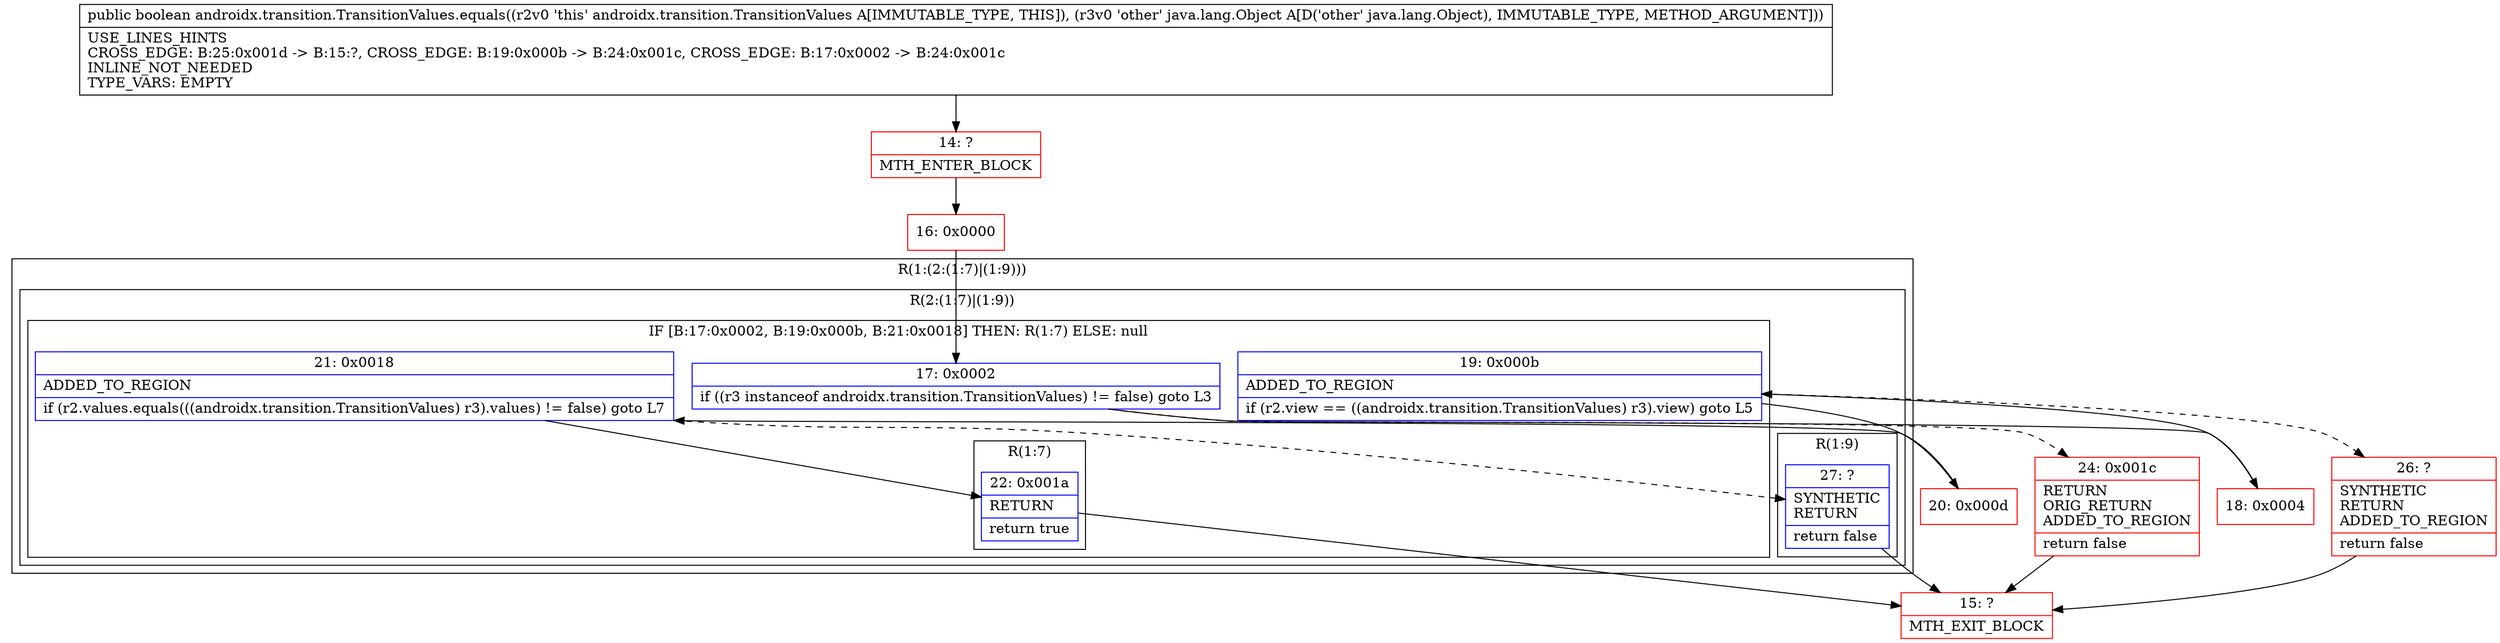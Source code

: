 digraph "CFG forandroidx.transition.TransitionValues.equals(Ljava\/lang\/Object;)Z" {
subgraph cluster_Region_1130554643 {
label = "R(1:(2:(1:7)|(1:9)))";
node [shape=record,color=blue];
subgraph cluster_Region_467583574 {
label = "R(2:(1:7)|(1:9))";
node [shape=record,color=blue];
subgraph cluster_IfRegion_755989369 {
label = "IF [B:17:0x0002, B:19:0x000b, B:21:0x0018] THEN: R(1:7) ELSE: null";
node [shape=record,color=blue];
Node_17 [shape=record,label="{17\:\ 0x0002|if ((r3 instanceof androidx.transition.TransitionValues) != false) goto L3\l}"];
Node_19 [shape=record,label="{19\:\ 0x000b|ADDED_TO_REGION\l|if (r2.view == ((androidx.transition.TransitionValues) r3).view) goto L5\l}"];
Node_21 [shape=record,label="{21\:\ 0x0018|ADDED_TO_REGION\l|if (r2.values.equals(((androidx.transition.TransitionValues) r3).values) != false) goto L7\l}"];
subgraph cluster_Region_1521734782 {
label = "R(1:7)";
node [shape=record,color=blue];
Node_22 [shape=record,label="{22\:\ 0x001a|RETURN\l|return true\l}"];
}
}
subgraph cluster_Region_246278214 {
label = "R(1:9)";
node [shape=record,color=blue];
Node_27 [shape=record,label="{27\:\ ?|SYNTHETIC\lRETURN\l|return false\l}"];
}
}
}
Node_14 [shape=record,color=red,label="{14\:\ ?|MTH_ENTER_BLOCK\l}"];
Node_16 [shape=record,color=red,label="{16\:\ 0x0000}"];
Node_18 [shape=record,color=red,label="{18\:\ 0x0004}"];
Node_20 [shape=record,color=red,label="{20\:\ 0x000d}"];
Node_15 [shape=record,color=red,label="{15\:\ ?|MTH_EXIT_BLOCK\l}"];
Node_26 [shape=record,color=red,label="{26\:\ ?|SYNTHETIC\lRETURN\lADDED_TO_REGION\l|return false\l}"];
Node_24 [shape=record,color=red,label="{24\:\ 0x001c|RETURN\lORIG_RETURN\lADDED_TO_REGION\l|return false\l}"];
MethodNode[shape=record,label="{public boolean androidx.transition.TransitionValues.equals((r2v0 'this' androidx.transition.TransitionValues A[IMMUTABLE_TYPE, THIS]), (r3v0 'other' java.lang.Object A[D('other' java.lang.Object), IMMUTABLE_TYPE, METHOD_ARGUMENT]))  | USE_LINES_HINTS\lCROSS_EDGE: B:25:0x001d \-\> B:15:?, CROSS_EDGE: B:19:0x000b \-\> B:24:0x001c, CROSS_EDGE: B:17:0x0002 \-\> B:24:0x001c\lINLINE_NOT_NEEDED\lTYPE_VARS: EMPTY\l}"];
MethodNode -> Node_14;Node_17 -> Node_18;
Node_17 -> Node_24[style=dashed];
Node_19 -> Node_20;
Node_19 -> Node_26[style=dashed];
Node_21 -> Node_22;
Node_21 -> Node_27[style=dashed];
Node_22 -> Node_15;
Node_27 -> Node_15;
Node_14 -> Node_16;
Node_16 -> Node_17;
Node_18 -> Node_19;
Node_20 -> Node_21;
Node_26 -> Node_15;
Node_24 -> Node_15;
}

